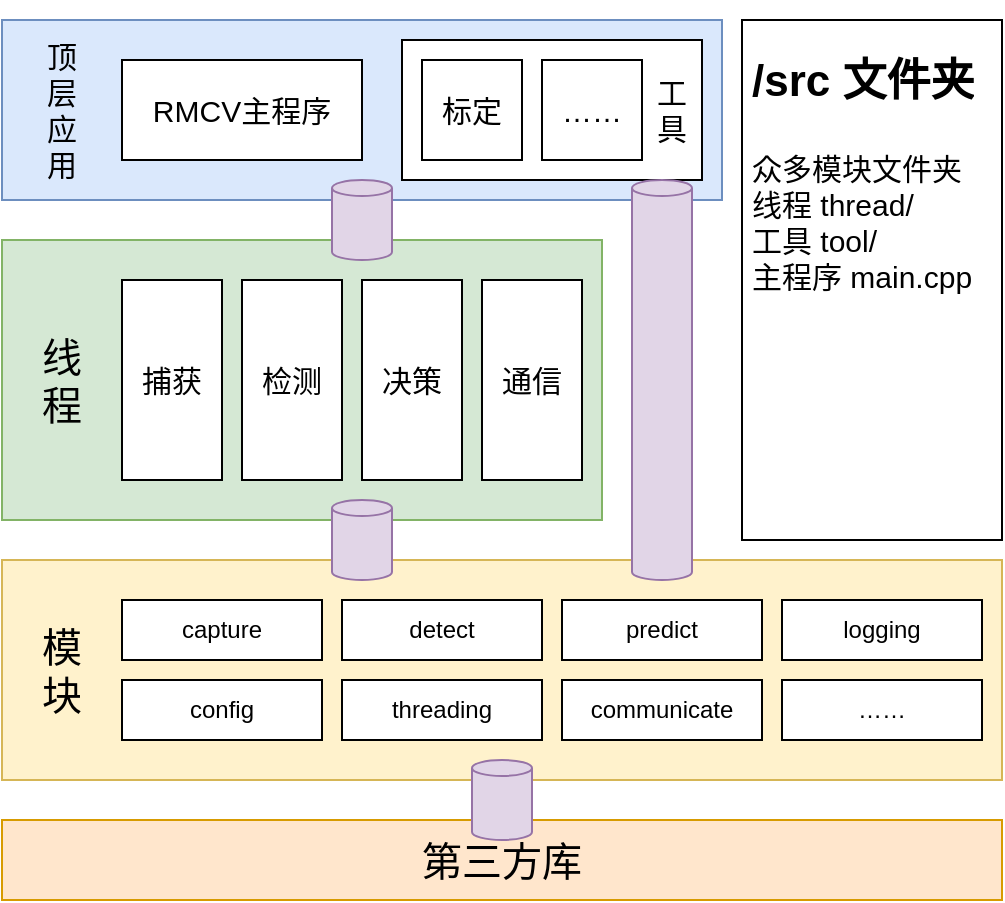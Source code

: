 <mxfile version="17.2.1" type="device"><diagram id="bnDAjMlpkVfXugslcZOM" name="第 1 页"><mxGraphModel dx="630" dy="586" grid="1" gridSize="10" guides="1" tooltips="1" connect="1" arrows="1" fold="1" page="1" pageScale="1" pageWidth="827" pageHeight="1169" math="0" shadow="0"><root><mxCell id="0"/><mxCell id="1" parent="0"/><mxCell id="40DwgyEcan2GtudF8eG2-8" value="" style="rounded=0;whiteSpace=wrap;html=1;fillColor=#fff2cc;strokeColor=#d6b656;" vertex="1" parent="1"><mxGeometry x="150" y="380" width="500" height="110" as="geometry"/></mxCell><mxCell id="40DwgyEcan2GtudF8eG2-1" value="capture" style="rounded=0;whiteSpace=wrap;html=1;" vertex="1" parent="1"><mxGeometry x="210" y="400" width="100" height="30" as="geometry"/></mxCell><mxCell id="40DwgyEcan2GtudF8eG2-2" value="detect" style="rounded=0;whiteSpace=wrap;html=1;" vertex="1" parent="1"><mxGeometry x="320" y="400" width="100" height="30" as="geometry"/></mxCell><mxCell id="40DwgyEcan2GtudF8eG2-3" value="predict" style="rounded=0;whiteSpace=wrap;html=1;" vertex="1" parent="1"><mxGeometry x="430" y="400" width="100" height="30" as="geometry"/></mxCell><mxCell id="40DwgyEcan2GtudF8eG2-4" value="config" style="rounded=0;whiteSpace=wrap;html=1;" vertex="1" parent="1"><mxGeometry x="210" y="440" width="100" height="30" as="geometry"/></mxCell><mxCell id="40DwgyEcan2GtudF8eG2-5" value="threading" style="rounded=0;whiteSpace=wrap;html=1;" vertex="1" parent="1"><mxGeometry x="320" y="440" width="100" height="30" as="geometry"/></mxCell><mxCell id="40DwgyEcan2GtudF8eG2-6" value="communicate" style="rounded=0;whiteSpace=wrap;html=1;" vertex="1" parent="1"><mxGeometry x="430" y="440" width="100" height="30" as="geometry"/></mxCell><mxCell id="40DwgyEcan2GtudF8eG2-7" value="logging" style="rounded=0;whiteSpace=wrap;html=1;" vertex="1" parent="1"><mxGeometry x="540" y="400" width="100" height="30" as="geometry"/></mxCell><mxCell id="40DwgyEcan2GtudF8eG2-9" value="模块" style="text;html=1;strokeColor=none;fillColor=none;align=center;verticalAlign=middle;whiteSpace=wrap;rounded=0;fontSize=20;flipV=1;flipH=1;direction=south;" vertex="1" parent="1"><mxGeometry x="165" y="405" width="30" height="60" as="geometry"/></mxCell><mxCell id="40DwgyEcan2GtudF8eG2-11" value="" style="rounded=0;whiteSpace=wrap;html=1;fillColor=#d5e8d4;strokeColor=#82b366;" vertex="1" parent="1"><mxGeometry x="150" y="220" width="300" height="140" as="geometry"/></mxCell><mxCell id="40DwgyEcan2GtudF8eG2-12" value="线程" style="text;html=1;strokeColor=none;fillColor=none;align=center;verticalAlign=middle;whiteSpace=wrap;rounded=0;fontSize=20;direction=south;" vertex="1" parent="1"><mxGeometry x="165" y="260" width="30" height="60" as="geometry"/></mxCell><mxCell id="40DwgyEcan2GtudF8eG2-13" value="捕获" style="rounded=0;whiteSpace=wrap;html=1;fontSize=15;" vertex="1" parent="1"><mxGeometry x="210" y="240" width="50" height="100" as="geometry"/></mxCell><mxCell id="40DwgyEcan2GtudF8eG2-14" value="检测" style="rounded=0;whiteSpace=wrap;html=1;fontSize=15;" vertex="1" parent="1"><mxGeometry x="270" y="240" width="50" height="100" as="geometry"/></mxCell><mxCell id="40DwgyEcan2GtudF8eG2-15" value="&lt;span style=&quot;font-size: 15px&quot;&gt;通信&lt;/span&gt;" style="rounded=0;whiteSpace=wrap;html=1;fontSize=15;" vertex="1" parent="1"><mxGeometry x="390" y="240" width="50" height="100" as="geometry"/></mxCell><mxCell id="40DwgyEcan2GtudF8eG2-16" value="&lt;span style=&quot;font-size: 15px&quot;&gt;决策&lt;/span&gt;" style="rounded=0;whiteSpace=wrap;html=1;fontSize=15;" vertex="1" parent="1"><mxGeometry x="330" y="240" width="50" height="100" as="geometry"/></mxCell><mxCell id="40DwgyEcan2GtudF8eG2-17" value="" style="rounded=0;whiteSpace=wrap;html=1;fontSize=15;fillColor=#dae8fc;strokeColor=#6c8ebf;" vertex="1" parent="1"><mxGeometry x="150" y="110" width="360" height="90" as="geometry"/></mxCell><mxCell id="40DwgyEcan2GtudF8eG2-22" value="顶层应用" style="text;html=1;strokeColor=none;fillColor=none;align=center;verticalAlign=middle;whiteSpace=wrap;rounded=0;fontSize=15;direction=south;" vertex="1" parent="1"><mxGeometry x="165" y="115" width="30" height="80" as="geometry"/></mxCell><mxCell id="40DwgyEcan2GtudF8eG2-23" value="&lt;span style=&quot;font-size: 15px&quot;&gt;RMCV主程序&lt;/span&gt;" style="rounded=0;whiteSpace=wrap;html=1;fontSize=15;" vertex="1" parent="1"><mxGeometry x="210" y="130" width="120" height="50" as="geometry"/></mxCell><mxCell id="40DwgyEcan2GtudF8eG2-25" value="" style="shape=cylinder3;whiteSpace=wrap;html=1;boundedLbl=1;backgroundOutline=1;size=4.0;fontSize=15;fillColor=#e1d5e7;strokeColor=#9673a6;" vertex="1" parent="1"><mxGeometry x="315" y="190" width="30" height="40" as="geometry"/></mxCell><mxCell id="40DwgyEcan2GtudF8eG2-29" value="" style="rounded=0;whiteSpace=wrap;html=1;fontSize=24;" vertex="1" parent="1"><mxGeometry x="350" y="120" width="150" height="70" as="geometry"/></mxCell><mxCell id="40DwgyEcan2GtudF8eG2-26" value="" style="shape=cylinder3;whiteSpace=wrap;html=1;boundedLbl=1;backgroundOutline=1;size=4.0;fontSize=15;fillColor=#e1d5e7;strokeColor=#9673a6;" vertex="1" parent="1"><mxGeometry x="315" y="350" width="30" height="40" as="geometry"/></mxCell><mxCell id="40DwgyEcan2GtudF8eG2-27" value="" style="rounded=0;whiteSpace=wrap;html=1;fontSize=15;" vertex="1" parent="1"><mxGeometry x="520" y="110" width="130" height="260" as="geometry"/></mxCell><mxCell id="40DwgyEcan2GtudF8eG2-28" value="&lt;p style=&quot;line-height: 1&quot;&gt;&lt;/p&gt;&lt;h1&gt;&lt;font style=&quot;font-size: 22px&quot;&gt;/src 文件夹&lt;/font&gt;&lt;/h1&gt;&lt;span&gt;众多模块文件夹&lt;br&gt;&lt;/span&gt;线程 thread/&lt;br&gt;工具 tool/&lt;br&gt;主程序 main.cpp&lt;br&gt;&lt;p style=&quot;line-height: 1&quot;&gt;&lt;br&gt;&lt;/p&gt;&lt;p&gt;&lt;/p&gt;" style="text;html=1;strokeColor=none;fillColor=none;spacing=5;spacingTop=-20;whiteSpace=wrap;overflow=hidden;rounded=0;fontSize=15;" vertex="1" parent="1"><mxGeometry x="520" y="110" width="130" height="260" as="geometry"/></mxCell><mxCell id="40DwgyEcan2GtudF8eG2-20" value="&lt;span style=&quot;font-size: 15px&quot;&gt;……&lt;/span&gt;" style="rounded=0;whiteSpace=wrap;html=1;fontSize=15;" vertex="1" parent="1"><mxGeometry x="420" y="130" width="50" height="50" as="geometry"/></mxCell><mxCell id="40DwgyEcan2GtudF8eG2-19" value="标定" style="rounded=0;whiteSpace=wrap;html=1;fontSize=15;" vertex="1" parent="1"><mxGeometry x="360" y="130" width="50" height="50" as="geometry"/></mxCell><mxCell id="40DwgyEcan2GtudF8eG2-32" value="工具" style="text;html=1;strokeColor=none;fillColor=none;align=center;verticalAlign=middle;whiteSpace=wrap;rounded=0;fontSize=15;direction=south;" vertex="1" parent="1"><mxGeometry x="470" y="135" width="30" height="40" as="geometry"/></mxCell><mxCell id="40DwgyEcan2GtudF8eG2-24" value="" style="shape=cylinder3;whiteSpace=wrap;html=1;boundedLbl=1;backgroundOutline=1;size=4.0;fontSize=15;fillColor=#e1d5e7;strokeColor=#9673a6;" vertex="1" parent="1"><mxGeometry x="465" y="190" width="30" height="200" as="geometry"/></mxCell><mxCell id="40DwgyEcan2GtudF8eG2-33" value="第三方库" style="rounded=0;whiteSpace=wrap;html=1;fontSize=20;labelPosition=center;verticalLabelPosition=middle;align=center;verticalAlign=middle;fillColor=#ffe6cc;strokeColor=#d79b00;" vertex="1" parent="1"><mxGeometry x="150" y="510" width="500" height="40" as="geometry"/></mxCell><mxCell id="40DwgyEcan2GtudF8eG2-34" value="" style="shape=cylinder3;whiteSpace=wrap;html=1;boundedLbl=1;backgroundOutline=1;size=4.0;fontSize=15;fillColor=#e1d5e7;strokeColor=#9673a6;" vertex="1" parent="1"><mxGeometry x="385" y="480" width="30" height="40" as="geometry"/></mxCell><mxCell id="40DwgyEcan2GtudF8eG2-35" value="……" style="rounded=0;whiteSpace=wrap;html=1;" vertex="1" parent="1"><mxGeometry x="540" y="440" width="100" height="30" as="geometry"/></mxCell></root></mxGraphModel></diagram></mxfile>
